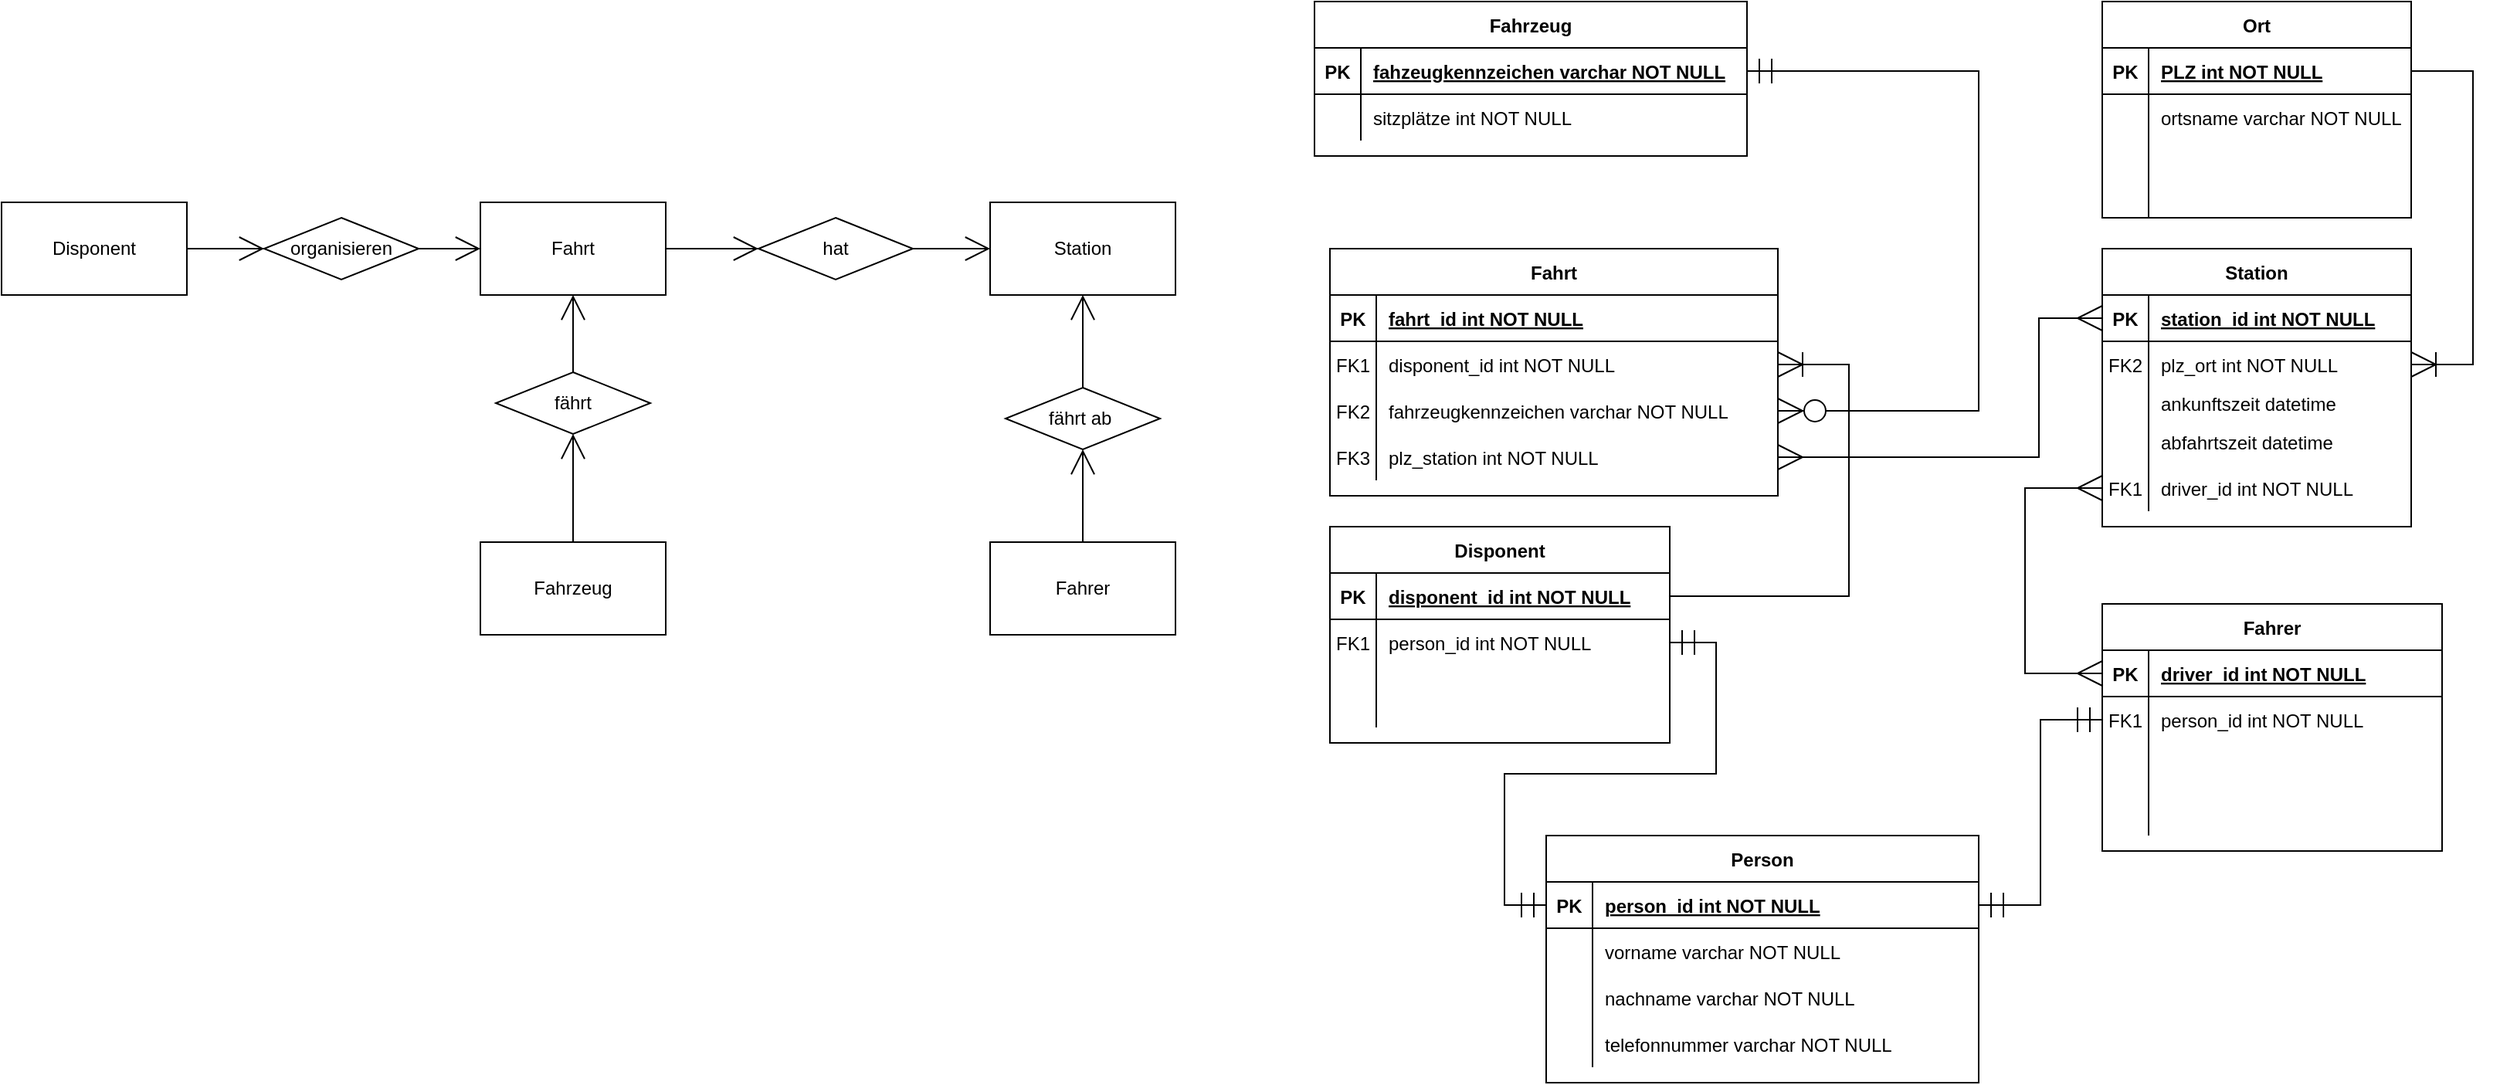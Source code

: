 <mxfile version="18.0.6" type="github">
  <diagram id="R2lEEEUBdFMjLlhIrx00" name="Page-1">
    <mxGraphModel dx="586" dy="566" grid="0" gridSize="10" guides="1" tooltips="1" connect="1" arrows="1" fold="1" page="1" pageScale="1" pageWidth="850" pageHeight="1100" math="0" shadow="0" extFonts="Permanent Marker^https://fonts.googleapis.com/css?family=Permanent+Marker">
      <root>
        <mxCell id="0" />
        <mxCell id="1" parent="0" />
        <mxCell id="z80ZJ2VIJwZ441V7eBd7-15" style="edgeStyle=none;curved=1;rounded=0;orthogonalLoop=1;jettySize=auto;html=1;entryX=0;entryY=0.5;entryDx=0;entryDy=0;endArrow=open;startSize=14;endSize=14;sourcePerimeterSpacing=8;targetPerimeterSpacing=8;exitX=1;exitY=0.5;exitDx=0;exitDy=0;" edge="1" parent="1" source="z80ZJ2VIJwZ441V7eBd7-1" target="z80ZJ2VIJwZ441V7eBd7-4">
          <mxGeometry relative="1" as="geometry" />
        </mxCell>
        <mxCell id="z80ZJ2VIJwZ441V7eBd7-1" value="Disponent" style="rounded=0;whiteSpace=wrap;html=1;hachureGap=4;" vertex="1" parent="1">
          <mxGeometry y="130" width="120" height="60" as="geometry" />
        </mxCell>
        <mxCell id="z80ZJ2VIJwZ441V7eBd7-30" style="edgeStyle=none;curved=1;rounded=0;orthogonalLoop=1;jettySize=auto;html=1;entryX=0.5;entryY=1;entryDx=0;entryDy=0;endArrow=open;startSize=14;endSize=14;sourcePerimeterSpacing=8;targetPerimeterSpacing=8;exitX=0.5;exitY=0;exitDx=0;exitDy=0;" edge="1" parent="1" source="z80ZJ2VIJwZ441V7eBd7-2" target="z80ZJ2VIJwZ441V7eBd7-29">
          <mxGeometry relative="1" as="geometry" />
        </mxCell>
        <mxCell id="z80ZJ2VIJwZ441V7eBd7-2" value="Fahrer&lt;br&gt;" style="rounded=0;whiteSpace=wrap;html=1;hachureGap=4;" vertex="1" parent="1">
          <mxGeometry x="640" y="350" width="120" height="60" as="geometry" />
        </mxCell>
        <mxCell id="z80ZJ2VIJwZ441V7eBd7-16" style="edgeStyle=none;curved=1;rounded=0;orthogonalLoop=1;jettySize=auto;html=1;entryX=0;entryY=0.5;entryDx=0;entryDy=0;endArrow=open;startSize=14;endSize=14;sourcePerimeterSpacing=8;targetPerimeterSpacing=8;exitX=1;exitY=0.5;exitDx=0;exitDy=0;" edge="1" parent="1" source="z80ZJ2VIJwZ441V7eBd7-4" target="z80ZJ2VIJwZ441V7eBd7-7">
          <mxGeometry relative="1" as="geometry" />
        </mxCell>
        <mxCell id="z80ZJ2VIJwZ441V7eBd7-4" value="organisieren" style="rhombus;whiteSpace=wrap;html=1;hachureGap=4;" vertex="1" parent="1">
          <mxGeometry x="170" y="140" width="100" height="40" as="geometry" />
        </mxCell>
        <mxCell id="z80ZJ2VIJwZ441V7eBd7-23" style="edgeStyle=none;curved=1;rounded=0;orthogonalLoop=1;jettySize=auto;html=1;entryX=0;entryY=0.5;entryDx=0;entryDy=0;endArrow=open;startSize=14;endSize=14;sourcePerimeterSpacing=8;targetPerimeterSpacing=8;exitX=1;exitY=0.5;exitDx=0;exitDy=0;" edge="1" parent="1" source="z80ZJ2VIJwZ441V7eBd7-7" target="z80ZJ2VIJwZ441V7eBd7-18">
          <mxGeometry relative="1" as="geometry" />
        </mxCell>
        <mxCell id="z80ZJ2VIJwZ441V7eBd7-7" value="Fahrt" style="rounded=0;whiteSpace=wrap;html=1;hachureGap=4;" vertex="1" parent="1">
          <mxGeometry x="310" y="130" width="120" height="60" as="geometry" />
        </mxCell>
        <mxCell id="z80ZJ2VIJwZ441V7eBd7-9" value="Station" style="rounded=0;whiteSpace=wrap;html=1;hachureGap=4;" vertex="1" parent="1">
          <mxGeometry x="640" y="130" width="120" height="60" as="geometry" />
        </mxCell>
        <mxCell id="z80ZJ2VIJwZ441V7eBd7-27" style="edgeStyle=none;curved=1;rounded=0;orthogonalLoop=1;jettySize=auto;html=1;entryX=0.5;entryY=1;entryDx=0;entryDy=0;endArrow=open;startSize=14;endSize=14;sourcePerimeterSpacing=8;targetPerimeterSpacing=8;exitX=0.5;exitY=0;exitDx=0;exitDy=0;" edge="1" parent="1" source="z80ZJ2VIJwZ441V7eBd7-12" target="z80ZJ2VIJwZ441V7eBd7-24">
          <mxGeometry relative="1" as="geometry" />
        </mxCell>
        <mxCell id="z80ZJ2VIJwZ441V7eBd7-12" value="Fahrzeug" style="rounded=0;whiteSpace=wrap;html=1;hachureGap=4;" vertex="1" parent="1">
          <mxGeometry x="310" y="350" width="120" height="60" as="geometry" />
        </mxCell>
        <mxCell id="z80ZJ2VIJwZ441V7eBd7-22" style="edgeStyle=none;curved=1;rounded=0;orthogonalLoop=1;jettySize=auto;html=1;endArrow=open;startSize=14;endSize=14;sourcePerimeterSpacing=8;targetPerimeterSpacing=8;entryX=0;entryY=0.5;entryDx=0;entryDy=0;exitX=1;exitY=0.5;exitDx=0;exitDy=0;" edge="1" parent="1" source="z80ZJ2VIJwZ441V7eBd7-18" target="z80ZJ2VIJwZ441V7eBd7-9">
          <mxGeometry relative="1" as="geometry" />
        </mxCell>
        <mxCell id="z80ZJ2VIJwZ441V7eBd7-18" value="hat" style="rhombus;whiteSpace=wrap;html=1;hachureGap=4;" vertex="1" parent="1">
          <mxGeometry x="490" y="140" width="100" height="40" as="geometry" />
        </mxCell>
        <mxCell id="z80ZJ2VIJwZ441V7eBd7-28" style="edgeStyle=none;curved=1;rounded=0;orthogonalLoop=1;jettySize=auto;html=1;entryX=0.5;entryY=1;entryDx=0;entryDy=0;endArrow=open;startSize=14;endSize=14;sourcePerimeterSpacing=8;targetPerimeterSpacing=8;exitX=0.5;exitY=0;exitDx=0;exitDy=0;" edge="1" parent="1" source="z80ZJ2VIJwZ441V7eBd7-24" target="z80ZJ2VIJwZ441V7eBd7-7">
          <mxGeometry relative="1" as="geometry" />
        </mxCell>
        <mxCell id="z80ZJ2VIJwZ441V7eBd7-24" value="fährt" style="rhombus;whiteSpace=wrap;html=1;hachureGap=4;" vertex="1" parent="1">
          <mxGeometry x="320" y="240" width="100" height="40" as="geometry" />
        </mxCell>
        <mxCell id="z80ZJ2VIJwZ441V7eBd7-31" style="edgeStyle=none;curved=1;rounded=0;orthogonalLoop=1;jettySize=auto;html=1;entryX=0.5;entryY=1;entryDx=0;entryDy=0;endArrow=open;startSize=14;endSize=14;sourcePerimeterSpacing=8;targetPerimeterSpacing=8;exitX=0.5;exitY=0;exitDx=0;exitDy=0;" edge="1" parent="1" source="z80ZJ2VIJwZ441V7eBd7-29" target="z80ZJ2VIJwZ441V7eBd7-9">
          <mxGeometry relative="1" as="geometry" />
        </mxCell>
        <mxCell id="z80ZJ2VIJwZ441V7eBd7-29" value="fährt ab&amp;nbsp;" style="rhombus;whiteSpace=wrap;html=1;hachureGap=4;" vertex="1" parent="1">
          <mxGeometry x="650" y="250" width="100" height="40" as="geometry" />
        </mxCell>
        <mxCell id="z80ZJ2VIJwZ441V7eBd7-34" value="Person" style="shape=table;startSize=30;container=1;collapsible=1;childLayout=tableLayout;fixedRows=1;rowLines=0;fontStyle=1;align=center;resizeLast=1;hachureGap=4;" vertex="1" parent="1">
          <mxGeometry x="1000" y="540" width="280" height="160" as="geometry" />
        </mxCell>
        <mxCell id="z80ZJ2VIJwZ441V7eBd7-35" value="" style="shape=partialRectangle;collapsible=0;dropTarget=0;pointerEvents=0;fillColor=none;points=[[0,0.5],[1,0.5]];portConstraint=eastwest;top=0;left=0;right=0;bottom=1;hachureGap=4;" vertex="1" parent="z80ZJ2VIJwZ441V7eBd7-34">
          <mxGeometry y="30" width="280" height="30" as="geometry" />
        </mxCell>
        <mxCell id="z80ZJ2VIJwZ441V7eBd7-36" value="PK" style="shape=partialRectangle;overflow=hidden;connectable=0;fillColor=none;top=0;left=0;bottom=0;right=0;fontStyle=1;hachureGap=4;" vertex="1" parent="z80ZJ2VIJwZ441V7eBd7-35">
          <mxGeometry width="30" height="30" as="geometry">
            <mxRectangle width="30" height="30" as="alternateBounds" />
          </mxGeometry>
        </mxCell>
        <mxCell id="z80ZJ2VIJwZ441V7eBd7-37" value="person_id int NOT NULL " style="shape=partialRectangle;overflow=hidden;connectable=0;fillColor=none;top=0;left=0;bottom=0;right=0;align=left;spacingLeft=6;fontStyle=5;hachureGap=4;" vertex="1" parent="z80ZJ2VIJwZ441V7eBd7-35">
          <mxGeometry x="30" width="250" height="30" as="geometry">
            <mxRectangle width="250" height="30" as="alternateBounds" />
          </mxGeometry>
        </mxCell>
        <mxCell id="z80ZJ2VIJwZ441V7eBd7-38" value="" style="shape=partialRectangle;collapsible=0;dropTarget=0;pointerEvents=0;fillColor=none;points=[[0,0.5],[1,0.5]];portConstraint=eastwest;top=0;left=0;right=0;bottom=0;hachureGap=4;" vertex="1" parent="z80ZJ2VIJwZ441V7eBd7-34">
          <mxGeometry y="60" width="280" height="30" as="geometry" />
        </mxCell>
        <mxCell id="z80ZJ2VIJwZ441V7eBd7-39" value="" style="shape=partialRectangle;overflow=hidden;connectable=0;fillColor=none;top=0;left=0;bottom=0;right=0;hachureGap=4;" vertex="1" parent="z80ZJ2VIJwZ441V7eBd7-38">
          <mxGeometry width="30" height="30" as="geometry">
            <mxRectangle width="30" height="30" as="alternateBounds" />
          </mxGeometry>
        </mxCell>
        <mxCell id="z80ZJ2VIJwZ441V7eBd7-40" value="vorname varchar NOT NULL" style="shape=partialRectangle;overflow=hidden;connectable=0;fillColor=none;top=0;left=0;bottom=0;right=0;align=left;spacingLeft=6;hachureGap=4;" vertex="1" parent="z80ZJ2VIJwZ441V7eBd7-38">
          <mxGeometry x="30" width="250" height="30" as="geometry">
            <mxRectangle width="250" height="30" as="alternateBounds" />
          </mxGeometry>
        </mxCell>
        <mxCell id="z80ZJ2VIJwZ441V7eBd7-41" value="" style="shape=partialRectangle;collapsible=0;dropTarget=0;pointerEvents=0;fillColor=none;points=[[0,0.5],[1,0.5]];portConstraint=eastwest;top=0;left=0;right=0;bottom=0;hachureGap=4;" vertex="1" parent="z80ZJ2VIJwZ441V7eBd7-34">
          <mxGeometry y="90" width="280" height="30" as="geometry" />
        </mxCell>
        <mxCell id="z80ZJ2VIJwZ441V7eBd7-42" value="" style="shape=partialRectangle;overflow=hidden;connectable=0;fillColor=none;top=0;left=0;bottom=0;right=0;hachureGap=4;" vertex="1" parent="z80ZJ2VIJwZ441V7eBd7-41">
          <mxGeometry width="30" height="30" as="geometry">
            <mxRectangle width="30" height="30" as="alternateBounds" />
          </mxGeometry>
        </mxCell>
        <mxCell id="z80ZJ2VIJwZ441V7eBd7-43" value="nachname varchar NOT NULL" style="shape=partialRectangle;overflow=hidden;connectable=0;fillColor=none;top=0;left=0;bottom=0;right=0;align=left;spacingLeft=6;hachureGap=4;" vertex="1" parent="z80ZJ2VIJwZ441V7eBd7-41">
          <mxGeometry x="30" width="250" height="30" as="geometry">
            <mxRectangle width="250" height="30" as="alternateBounds" />
          </mxGeometry>
        </mxCell>
        <mxCell id="z80ZJ2VIJwZ441V7eBd7-61" value="" style="shape=partialRectangle;collapsible=0;dropTarget=0;pointerEvents=0;fillColor=none;points=[[0,0.5],[1,0.5]];portConstraint=eastwest;top=0;left=0;right=0;bottom=0;hachureGap=4;" vertex="1" parent="z80ZJ2VIJwZ441V7eBd7-34">
          <mxGeometry y="120" width="280" height="30" as="geometry" />
        </mxCell>
        <mxCell id="z80ZJ2VIJwZ441V7eBd7-62" value="" style="shape=partialRectangle;overflow=hidden;connectable=0;fillColor=none;top=0;left=0;bottom=0;right=0;hachureGap=4;" vertex="1" parent="z80ZJ2VIJwZ441V7eBd7-61">
          <mxGeometry width="30" height="30" as="geometry">
            <mxRectangle width="30" height="30" as="alternateBounds" />
          </mxGeometry>
        </mxCell>
        <mxCell id="z80ZJ2VIJwZ441V7eBd7-63" value="telefonnummer varchar NOT NULL" style="shape=partialRectangle;overflow=hidden;connectable=0;fillColor=none;top=0;left=0;bottom=0;right=0;align=left;spacingLeft=6;hachureGap=4;" vertex="1" parent="z80ZJ2VIJwZ441V7eBd7-61">
          <mxGeometry x="30" width="250" height="30" as="geometry">
            <mxRectangle width="250" height="30" as="alternateBounds" />
          </mxGeometry>
        </mxCell>
        <mxCell id="z80ZJ2VIJwZ441V7eBd7-44" value="Fahrt" style="shape=table;startSize=30;container=1;collapsible=1;childLayout=tableLayout;fixedRows=1;rowLines=0;fontStyle=1;align=center;resizeLast=1;hachureGap=4;" vertex="1" parent="1">
          <mxGeometry x="860" y="160" width="290" height="160" as="geometry" />
        </mxCell>
        <mxCell id="z80ZJ2VIJwZ441V7eBd7-45" value="" style="shape=partialRectangle;collapsible=0;dropTarget=0;pointerEvents=0;fillColor=none;points=[[0,0.5],[1,0.5]];portConstraint=eastwest;top=0;left=0;right=0;bottom=1;hachureGap=4;" vertex="1" parent="z80ZJ2VIJwZ441V7eBd7-44">
          <mxGeometry y="30" width="290" height="30" as="geometry" />
        </mxCell>
        <mxCell id="z80ZJ2VIJwZ441V7eBd7-46" value="PK" style="shape=partialRectangle;overflow=hidden;connectable=0;fillColor=none;top=0;left=0;bottom=0;right=0;fontStyle=1;hachureGap=4;" vertex="1" parent="z80ZJ2VIJwZ441V7eBd7-45">
          <mxGeometry width="30" height="30" as="geometry">
            <mxRectangle width="30" height="30" as="alternateBounds" />
          </mxGeometry>
        </mxCell>
        <mxCell id="z80ZJ2VIJwZ441V7eBd7-47" value="fahrt_id int NOT NULL " style="shape=partialRectangle;overflow=hidden;connectable=0;fillColor=none;top=0;left=0;bottom=0;right=0;align=left;spacingLeft=6;fontStyle=5;hachureGap=4;" vertex="1" parent="z80ZJ2VIJwZ441V7eBd7-45">
          <mxGeometry x="30" width="260" height="30" as="geometry">
            <mxRectangle width="260" height="30" as="alternateBounds" />
          </mxGeometry>
        </mxCell>
        <mxCell id="z80ZJ2VIJwZ441V7eBd7-48" value="" style="shape=partialRectangle;collapsible=0;dropTarget=0;pointerEvents=0;fillColor=none;points=[[0,0.5],[1,0.5]];portConstraint=eastwest;top=0;left=0;right=0;bottom=0;hachureGap=4;" vertex="1" parent="z80ZJ2VIJwZ441V7eBd7-44">
          <mxGeometry y="60" width="290" height="30" as="geometry" />
        </mxCell>
        <mxCell id="z80ZJ2VIJwZ441V7eBd7-49" value="FK1" style="shape=partialRectangle;overflow=hidden;connectable=0;fillColor=none;top=0;left=0;bottom=0;right=0;hachureGap=4;" vertex="1" parent="z80ZJ2VIJwZ441V7eBd7-48">
          <mxGeometry width="30" height="30" as="geometry">
            <mxRectangle width="30" height="30" as="alternateBounds" />
          </mxGeometry>
        </mxCell>
        <mxCell id="z80ZJ2VIJwZ441V7eBd7-50" value="disponent_id int NOT NULL" style="shape=partialRectangle;overflow=hidden;connectable=0;fillColor=none;top=0;left=0;bottom=0;right=0;align=left;spacingLeft=6;hachureGap=4;" vertex="1" parent="z80ZJ2VIJwZ441V7eBd7-48">
          <mxGeometry x="30" width="260" height="30" as="geometry">
            <mxRectangle width="260" height="30" as="alternateBounds" />
          </mxGeometry>
        </mxCell>
        <mxCell id="z80ZJ2VIJwZ441V7eBd7-51" value="" style="shape=partialRectangle;collapsible=0;dropTarget=0;pointerEvents=0;fillColor=none;points=[[0,0.5],[1,0.5]];portConstraint=eastwest;top=0;left=0;right=0;bottom=0;hachureGap=4;" vertex="1" parent="z80ZJ2VIJwZ441V7eBd7-44">
          <mxGeometry y="90" width="290" height="30" as="geometry" />
        </mxCell>
        <mxCell id="z80ZJ2VIJwZ441V7eBd7-52" value="FK2" style="shape=partialRectangle;overflow=hidden;connectable=0;fillColor=none;top=0;left=0;bottom=0;right=0;hachureGap=4;" vertex="1" parent="z80ZJ2VIJwZ441V7eBd7-51">
          <mxGeometry width="30" height="30" as="geometry">
            <mxRectangle width="30" height="30" as="alternateBounds" />
          </mxGeometry>
        </mxCell>
        <mxCell id="z80ZJ2VIJwZ441V7eBd7-53" value="fahrzeugkennzeichen varchar NOT NULL" style="shape=partialRectangle;overflow=hidden;connectable=0;fillColor=none;top=0;left=0;bottom=0;right=0;align=left;spacingLeft=6;hachureGap=4;" vertex="1" parent="z80ZJ2VIJwZ441V7eBd7-51">
          <mxGeometry x="30" width="260" height="30" as="geometry">
            <mxRectangle width="260" height="30" as="alternateBounds" />
          </mxGeometry>
        </mxCell>
        <mxCell id="z80ZJ2VIJwZ441V7eBd7-83" value="" style="shape=partialRectangle;collapsible=0;dropTarget=0;pointerEvents=0;fillColor=none;points=[[0,0.5],[1,0.5]];portConstraint=eastwest;top=0;left=0;right=0;bottom=0;hachureGap=4;" vertex="1" parent="z80ZJ2VIJwZ441V7eBd7-44">
          <mxGeometry y="120" width="290" height="30" as="geometry" />
        </mxCell>
        <mxCell id="z80ZJ2VIJwZ441V7eBd7-84" value="FK3" style="shape=partialRectangle;overflow=hidden;connectable=0;fillColor=none;top=0;left=0;bottom=0;right=0;hachureGap=4;" vertex="1" parent="z80ZJ2VIJwZ441V7eBd7-83">
          <mxGeometry width="30" height="30" as="geometry">
            <mxRectangle width="30" height="30" as="alternateBounds" />
          </mxGeometry>
        </mxCell>
        <mxCell id="z80ZJ2VIJwZ441V7eBd7-85" value="plz_station int NOT NULL" style="shape=partialRectangle;overflow=hidden;connectable=0;fillColor=none;top=0;left=0;bottom=0;right=0;align=left;spacingLeft=6;hachureGap=4;" vertex="1" parent="z80ZJ2VIJwZ441V7eBd7-83">
          <mxGeometry x="30" width="260" height="30" as="geometry">
            <mxRectangle width="260" height="30" as="alternateBounds" />
          </mxGeometry>
        </mxCell>
        <mxCell id="z80ZJ2VIJwZ441V7eBd7-54" value="Fahrzeug" style="shape=table;startSize=30;container=1;collapsible=1;childLayout=tableLayout;fixedRows=1;rowLines=0;fontStyle=1;align=center;resizeLast=1;hachureGap=4;" vertex="1" parent="1">
          <mxGeometry x="850" width="280" height="100" as="geometry" />
        </mxCell>
        <mxCell id="z80ZJ2VIJwZ441V7eBd7-55" value="" style="shape=partialRectangle;collapsible=0;dropTarget=0;pointerEvents=0;fillColor=none;points=[[0,0.5],[1,0.5]];portConstraint=eastwest;top=0;left=0;right=0;bottom=1;hachureGap=4;" vertex="1" parent="z80ZJ2VIJwZ441V7eBd7-54">
          <mxGeometry y="30" width="280" height="30" as="geometry" />
        </mxCell>
        <mxCell id="z80ZJ2VIJwZ441V7eBd7-56" value="PK" style="shape=partialRectangle;overflow=hidden;connectable=0;fillColor=none;top=0;left=0;bottom=0;right=0;fontStyle=1;hachureGap=4;" vertex="1" parent="z80ZJ2VIJwZ441V7eBd7-55">
          <mxGeometry width="30" height="30" as="geometry">
            <mxRectangle width="30" height="30" as="alternateBounds" />
          </mxGeometry>
        </mxCell>
        <mxCell id="z80ZJ2VIJwZ441V7eBd7-57" value="fahzeugkennzeichen varchar NOT NULL " style="shape=partialRectangle;overflow=hidden;connectable=0;fillColor=none;top=0;left=0;bottom=0;right=0;align=left;spacingLeft=6;fontStyle=5;hachureGap=4;" vertex="1" parent="z80ZJ2VIJwZ441V7eBd7-55">
          <mxGeometry x="30" width="250" height="30" as="geometry">
            <mxRectangle width="250" height="30" as="alternateBounds" />
          </mxGeometry>
        </mxCell>
        <mxCell id="z80ZJ2VIJwZ441V7eBd7-58" value="" style="shape=partialRectangle;collapsible=0;dropTarget=0;pointerEvents=0;fillColor=none;points=[[0,0.5],[1,0.5]];portConstraint=eastwest;top=0;left=0;right=0;bottom=0;hachureGap=4;" vertex="1" parent="z80ZJ2VIJwZ441V7eBd7-54">
          <mxGeometry y="60" width="280" height="30" as="geometry" />
        </mxCell>
        <mxCell id="z80ZJ2VIJwZ441V7eBd7-59" value="" style="shape=partialRectangle;overflow=hidden;connectable=0;fillColor=none;top=0;left=0;bottom=0;right=0;hachureGap=4;" vertex="1" parent="z80ZJ2VIJwZ441V7eBd7-58">
          <mxGeometry width="30" height="30" as="geometry">
            <mxRectangle width="30" height="30" as="alternateBounds" />
          </mxGeometry>
        </mxCell>
        <mxCell id="z80ZJ2VIJwZ441V7eBd7-60" value="sitzplätze int NOT NULL" style="shape=partialRectangle;overflow=hidden;connectable=0;fillColor=none;top=0;left=0;bottom=0;right=0;align=left;spacingLeft=6;hachureGap=4;" vertex="1" parent="z80ZJ2VIJwZ441V7eBd7-58">
          <mxGeometry x="30" width="250" height="30" as="geometry">
            <mxRectangle width="250" height="30" as="alternateBounds" />
          </mxGeometry>
        </mxCell>
        <mxCell id="z80ZJ2VIJwZ441V7eBd7-64" value="" style="edgeStyle=elbowEdgeStyle;fontSize=12;html=1;endArrow=ERoneToMany;rounded=0;startSize=14;endSize=14;sourcePerimeterSpacing=8;targetPerimeterSpacing=8;exitX=1;exitY=0.5;exitDx=0;exitDy=0;entryX=1;entryY=0.5;entryDx=0;entryDy=0;" edge="1" parent="1" source="z80ZJ2VIJwZ441V7eBd7-121" target="z80ZJ2VIJwZ441V7eBd7-48">
          <mxGeometry width="100" height="100" relative="1" as="geometry">
            <mxPoint x="1150" y="485" as="sourcePoint" />
            <mxPoint x="1170" y="230" as="targetPoint" />
            <Array as="points">
              <mxPoint x="1196" y="247" />
              <mxPoint x="1180" y="340" />
            </Array>
          </mxGeometry>
        </mxCell>
        <mxCell id="z80ZJ2VIJwZ441V7eBd7-66" value="" style="edgeStyle=elbowEdgeStyle;fontSize=12;html=1;endArrow=ERzeroToMany;startArrow=ERmandOne;rounded=0;startSize=14;endSize=14;sourcePerimeterSpacing=8;targetPerimeterSpacing=8;exitX=1;exitY=0.5;exitDx=0;exitDy=0;entryX=1;entryY=0.5;entryDx=0;entryDy=0;" edge="1" parent="1" source="z80ZJ2VIJwZ441V7eBd7-55" target="z80ZJ2VIJwZ441V7eBd7-51">
          <mxGeometry width="100" height="100" relative="1" as="geometry">
            <mxPoint x="1020" y="540" as="sourcePoint" />
            <mxPoint x="1120" y="440" as="targetPoint" />
            <Array as="points">
              <mxPoint x="1280" y="90" />
              <mxPoint x="1150" y="340" />
            </Array>
          </mxGeometry>
        </mxCell>
        <mxCell id="z80ZJ2VIJwZ441V7eBd7-67" value="Station" style="shape=table;startSize=30;container=1;collapsible=1;childLayout=tableLayout;fixedRows=1;rowLines=0;fontStyle=1;align=center;resizeLast=1;hachureGap=4;" vertex="1" parent="1">
          <mxGeometry x="1360" y="160" width="200" height="180" as="geometry" />
        </mxCell>
        <mxCell id="z80ZJ2VIJwZ441V7eBd7-68" value="" style="shape=tableRow;horizontal=0;startSize=0;swimlaneHead=0;swimlaneBody=0;fillColor=none;collapsible=0;dropTarget=0;points=[[0,0.5],[1,0.5]];portConstraint=eastwest;top=0;left=0;right=0;bottom=1;hachureGap=4;" vertex="1" parent="z80ZJ2VIJwZ441V7eBd7-67">
          <mxGeometry y="30" width="200" height="30" as="geometry" />
        </mxCell>
        <mxCell id="z80ZJ2VIJwZ441V7eBd7-69" value="PK" style="shape=partialRectangle;connectable=0;fillColor=none;top=0;left=0;bottom=0;right=0;fontStyle=1;overflow=hidden;hachureGap=4;" vertex="1" parent="z80ZJ2VIJwZ441V7eBd7-68">
          <mxGeometry width="30" height="30" as="geometry">
            <mxRectangle width="30" height="30" as="alternateBounds" />
          </mxGeometry>
        </mxCell>
        <mxCell id="z80ZJ2VIJwZ441V7eBd7-70" value="station_id int NOT NULL" style="shape=partialRectangle;connectable=0;fillColor=none;top=0;left=0;bottom=0;right=0;align=left;spacingLeft=6;fontStyle=5;overflow=hidden;hachureGap=4;" vertex="1" parent="z80ZJ2VIJwZ441V7eBd7-68">
          <mxGeometry x="30" width="170" height="30" as="geometry">
            <mxRectangle width="170" height="30" as="alternateBounds" />
          </mxGeometry>
        </mxCell>
        <mxCell id="z80ZJ2VIJwZ441V7eBd7-71" value="" style="shape=tableRow;horizontal=0;startSize=0;swimlaneHead=0;swimlaneBody=0;fillColor=none;collapsible=0;dropTarget=0;points=[[0,0.5],[1,0.5]];portConstraint=eastwest;top=0;left=0;right=0;bottom=0;hachureGap=4;" vertex="1" parent="z80ZJ2VIJwZ441V7eBd7-67">
          <mxGeometry y="60" width="200" height="30" as="geometry" />
        </mxCell>
        <mxCell id="z80ZJ2VIJwZ441V7eBd7-72" value="FK2" style="shape=partialRectangle;connectable=0;fillColor=none;top=0;left=0;bottom=0;right=0;editable=1;overflow=hidden;hachureGap=4;" vertex="1" parent="z80ZJ2VIJwZ441V7eBd7-71">
          <mxGeometry width="30" height="30" as="geometry">
            <mxRectangle width="30" height="30" as="alternateBounds" />
          </mxGeometry>
        </mxCell>
        <mxCell id="z80ZJ2VIJwZ441V7eBd7-73" value="plz_ort int NOT NULL" style="shape=partialRectangle;connectable=0;fillColor=none;top=0;left=0;bottom=0;right=0;align=left;spacingLeft=6;overflow=hidden;hachureGap=4;" vertex="1" parent="z80ZJ2VIJwZ441V7eBd7-71">
          <mxGeometry x="30" width="170" height="30" as="geometry">
            <mxRectangle width="170" height="30" as="alternateBounds" />
          </mxGeometry>
        </mxCell>
        <mxCell id="z80ZJ2VIJwZ441V7eBd7-74" value="" style="shape=tableRow;horizontal=0;startSize=0;swimlaneHead=0;swimlaneBody=0;fillColor=none;collapsible=0;dropTarget=0;points=[[0,0.5],[1,0.5]];portConstraint=eastwest;top=0;left=0;right=0;bottom=0;hachureGap=4;" vertex="1" parent="z80ZJ2VIJwZ441V7eBd7-67">
          <mxGeometry y="90" width="200" height="20" as="geometry" />
        </mxCell>
        <mxCell id="z80ZJ2VIJwZ441V7eBd7-75" value="" style="shape=partialRectangle;connectable=0;fillColor=none;top=0;left=0;bottom=0;right=0;editable=1;overflow=hidden;hachureGap=4;" vertex="1" parent="z80ZJ2VIJwZ441V7eBd7-74">
          <mxGeometry width="30" height="20" as="geometry">
            <mxRectangle width="30" height="20" as="alternateBounds" />
          </mxGeometry>
        </mxCell>
        <mxCell id="z80ZJ2VIJwZ441V7eBd7-76" value="ankunftszeit datetime " style="shape=partialRectangle;connectable=0;fillColor=none;top=0;left=0;bottom=0;right=0;align=left;spacingLeft=6;overflow=hidden;hachureGap=4;" vertex="1" parent="z80ZJ2VIJwZ441V7eBd7-74">
          <mxGeometry x="30" width="170" height="20" as="geometry">
            <mxRectangle width="170" height="20" as="alternateBounds" />
          </mxGeometry>
        </mxCell>
        <mxCell id="z80ZJ2VIJwZ441V7eBd7-77" value="" style="shape=tableRow;horizontal=0;startSize=0;swimlaneHead=0;swimlaneBody=0;fillColor=none;collapsible=0;dropTarget=0;points=[[0,0.5],[1,0.5]];portConstraint=eastwest;top=0;left=0;right=0;bottom=0;hachureGap=4;" vertex="1" parent="z80ZJ2VIJwZ441V7eBd7-67">
          <mxGeometry y="110" width="200" height="30" as="geometry" />
        </mxCell>
        <mxCell id="z80ZJ2VIJwZ441V7eBd7-78" value="" style="shape=partialRectangle;connectable=0;fillColor=none;top=0;left=0;bottom=0;right=0;editable=1;overflow=hidden;hachureGap=4;" vertex="1" parent="z80ZJ2VIJwZ441V7eBd7-77">
          <mxGeometry width="30" height="30" as="geometry">
            <mxRectangle width="30" height="30" as="alternateBounds" />
          </mxGeometry>
        </mxCell>
        <mxCell id="z80ZJ2VIJwZ441V7eBd7-79" value="abfahrtszeit datetime" style="shape=partialRectangle;connectable=0;fillColor=none;top=0;left=0;bottom=0;right=0;align=left;spacingLeft=6;overflow=hidden;hachureGap=4;" vertex="1" parent="z80ZJ2VIJwZ441V7eBd7-77">
          <mxGeometry x="30" width="170" height="30" as="geometry">
            <mxRectangle width="170" height="30" as="alternateBounds" />
          </mxGeometry>
        </mxCell>
        <mxCell id="z80ZJ2VIJwZ441V7eBd7-80" value="" style="shape=tableRow;horizontal=0;startSize=0;swimlaneHead=0;swimlaneBody=0;fillColor=none;collapsible=0;dropTarget=0;points=[[0,0.5],[1,0.5]];portConstraint=eastwest;top=0;left=0;right=0;bottom=0;hachureGap=4;" vertex="1" parent="z80ZJ2VIJwZ441V7eBd7-67">
          <mxGeometry y="140" width="200" height="30" as="geometry" />
        </mxCell>
        <mxCell id="z80ZJ2VIJwZ441V7eBd7-81" value="FK1" style="shape=partialRectangle;connectable=0;fillColor=none;top=0;left=0;bottom=0;right=0;editable=1;overflow=hidden;hachureGap=4;" vertex="1" parent="z80ZJ2VIJwZ441V7eBd7-80">
          <mxGeometry width="30" height="30" as="geometry">
            <mxRectangle width="30" height="30" as="alternateBounds" />
          </mxGeometry>
        </mxCell>
        <mxCell id="z80ZJ2VIJwZ441V7eBd7-82" value="driver_id int NOT NULL" style="shape=partialRectangle;connectable=0;fillColor=none;top=0;left=0;bottom=0;right=0;align=left;spacingLeft=6;overflow=hidden;hachureGap=4;" vertex="1" parent="z80ZJ2VIJwZ441V7eBd7-80">
          <mxGeometry x="30" width="170" height="30" as="geometry">
            <mxRectangle width="170" height="30" as="alternateBounds" />
          </mxGeometry>
        </mxCell>
        <mxCell id="z80ZJ2VIJwZ441V7eBd7-86" value="" style="edgeStyle=orthogonalEdgeStyle;fontSize=12;html=1;endArrow=ERmany;startArrow=ERmany;rounded=0;startSize=14;endSize=14;sourcePerimeterSpacing=8;targetPerimeterSpacing=8;entryX=0;entryY=0.5;entryDx=0;entryDy=0;exitX=1;exitY=0.5;exitDx=0;exitDy=0;" edge="1" parent="1" source="z80ZJ2VIJwZ441V7eBd7-83" target="z80ZJ2VIJwZ441V7eBd7-68">
          <mxGeometry width="100" height="100" relative="1" as="geometry">
            <mxPoint x="1360" y="480" as="sourcePoint" />
            <mxPoint x="1460" y="380" as="targetPoint" />
            <Array as="points">
              <mxPoint x="1319" y="295" />
              <mxPoint x="1319" y="205" />
            </Array>
          </mxGeometry>
        </mxCell>
        <mxCell id="z80ZJ2VIJwZ441V7eBd7-103" value="" style="edgeStyle=elbowEdgeStyle;fontSize=12;html=1;endArrow=ERmany;startArrow=ERmany;rounded=0;startSize=14;endSize=14;sourcePerimeterSpacing=8;targetPerimeterSpacing=8;entryX=0;entryY=0.5;entryDx=0;entryDy=0;exitX=0;exitY=0.5;exitDx=0;exitDy=0;" edge="1" parent="1" source="z80ZJ2VIJwZ441V7eBd7-134" target="z80ZJ2VIJwZ441V7eBd7-80">
          <mxGeometry width="100" height="100" relative="1" as="geometry">
            <mxPoint x="1480" y="485" as="sourcePoint" />
            <mxPoint x="1690" y="830" as="targetPoint" />
            <Array as="points">
              <mxPoint x="1310" y="380" />
            </Array>
          </mxGeometry>
        </mxCell>
        <mxCell id="z80ZJ2VIJwZ441V7eBd7-104" value="Ort" style="shape=table;startSize=30;container=1;collapsible=1;childLayout=tableLayout;fixedRows=1;rowLines=0;fontStyle=1;align=center;resizeLast=1;hachureGap=4;" vertex="1" parent="1">
          <mxGeometry x="1360" width="200" height="140" as="geometry" />
        </mxCell>
        <mxCell id="z80ZJ2VIJwZ441V7eBd7-105" value="" style="shape=tableRow;horizontal=0;startSize=0;swimlaneHead=0;swimlaneBody=0;fillColor=none;collapsible=0;dropTarget=0;points=[[0,0.5],[1,0.5]];portConstraint=eastwest;top=0;left=0;right=0;bottom=1;hachureGap=4;" vertex="1" parent="z80ZJ2VIJwZ441V7eBd7-104">
          <mxGeometry y="30" width="200" height="30" as="geometry" />
        </mxCell>
        <mxCell id="z80ZJ2VIJwZ441V7eBd7-106" value="PK" style="shape=partialRectangle;connectable=0;fillColor=none;top=0;left=0;bottom=0;right=0;fontStyle=1;overflow=hidden;hachureGap=4;" vertex="1" parent="z80ZJ2VIJwZ441V7eBd7-105">
          <mxGeometry width="30" height="30" as="geometry">
            <mxRectangle width="30" height="30" as="alternateBounds" />
          </mxGeometry>
        </mxCell>
        <mxCell id="z80ZJ2VIJwZ441V7eBd7-107" value="PLZ int NOT NULL" style="shape=partialRectangle;connectable=0;fillColor=none;top=0;left=0;bottom=0;right=0;align=left;spacingLeft=6;fontStyle=5;overflow=hidden;hachureGap=4;" vertex="1" parent="z80ZJ2VIJwZ441V7eBd7-105">
          <mxGeometry x="30" width="170" height="30" as="geometry">
            <mxRectangle width="170" height="30" as="alternateBounds" />
          </mxGeometry>
        </mxCell>
        <mxCell id="z80ZJ2VIJwZ441V7eBd7-108" value="" style="shape=tableRow;horizontal=0;startSize=0;swimlaneHead=0;swimlaneBody=0;fillColor=none;collapsible=0;dropTarget=0;points=[[0,0.5],[1,0.5]];portConstraint=eastwest;top=0;left=0;right=0;bottom=0;hachureGap=4;" vertex="1" parent="z80ZJ2VIJwZ441V7eBd7-104">
          <mxGeometry y="60" width="200" height="30" as="geometry" />
        </mxCell>
        <mxCell id="z80ZJ2VIJwZ441V7eBd7-109" value="" style="shape=partialRectangle;connectable=0;fillColor=none;top=0;left=0;bottom=0;right=0;editable=1;overflow=hidden;hachureGap=4;" vertex="1" parent="z80ZJ2VIJwZ441V7eBd7-108">
          <mxGeometry width="30" height="30" as="geometry">
            <mxRectangle width="30" height="30" as="alternateBounds" />
          </mxGeometry>
        </mxCell>
        <mxCell id="z80ZJ2VIJwZ441V7eBd7-110" value="ortsname varchar NOT NULL" style="shape=partialRectangle;connectable=0;fillColor=none;top=0;left=0;bottom=0;right=0;align=left;spacingLeft=6;overflow=hidden;hachureGap=4;" vertex="1" parent="z80ZJ2VIJwZ441V7eBd7-108">
          <mxGeometry x="30" width="170" height="30" as="geometry">
            <mxRectangle width="170" height="30" as="alternateBounds" />
          </mxGeometry>
        </mxCell>
        <mxCell id="z80ZJ2VIJwZ441V7eBd7-111" value="" style="shape=tableRow;horizontal=0;startSize=0;swimlaneHead=0;swimlaneBody=0;fillColor=none;collapsible=0;dropTarget=0;points=[[0,0.5],[1,0.5]];portConstraint=eastwest;top=0;left=0;right=0;bottom=0;hachureGap=4;" vertex="1" parent="z80ZJ2VIJwZ441V7eBd7-104">
          <mxGeometry y="90" width="200" height="20" as="geometry" />
        </mxCell>
        <mxCell id="z80ZJ2VIJwZ441V7eBd7-112" value="" style="shape=partialRectangle;connectable=0;fillColor=none;top=0;left=0;bottom=0;right=0;editable=1;overflow=hidden;hachureGap=4;" vertex="1" parent="z80ZJ2VIJwZ441V7eBd7-111">
          <mxGeometry width="30" height="20" as="geometry">
            <mxRectangle width="30" height="20" as="alternateBounds" />
          </mxGeometry>
        </mxCell>
        <mxCell id="z80ZJ2VIJwZ441V7eBd7-113" value="" style="shape=partialRectangle;connectable=0;fillColor=none;top=0;left=0;bottom=0;right=0;align=left;spacingLeft=6;overflow=hidden;hachureGap=4;" vertex="1" parent="z80ZJ2VIJwZ441V7eBd7-111">
          <mxGeometry x="30" width="170" height="20" as="geometry">
            <mxRectangle width="170" height="20" as="alternateBounds" />
          </mxGeometry>
        </mxCell>
        <mxCell id="z80ZJ2VIJwZ441V7eBd7-114" value="" style="shape=tableRow;horizontal=0;startSize=0;swimlaneHead=0;swimlaneBody=0;fillColor=none;collapsible=0;dropTarget=0;points=[[0,0.5],[1,0.5]];portConstraint=eastwest;top=0;left=0;right=0;bottom=0;hachureGap=4;" vertex="1" parent="z80ZJ2VIJwZ441V7eBd7-104">
          <mxGeometry y="110" width="200" height="30" as="geometry" />
        </mxCell>
        <mxCell id="z80ZJ2VIJwZ441V7eBd7-115" value="" style="shape=partialRectangle;connectable=0;fillColor=none;top=0;left=0;bottom=0;right=0;editable=1;overflow=hidden;hachureGap=4;" vertex="1" parent="z80ZJ2VIJwZ441V7eBd7-114">
          <mxGeometry width="30" height="30" as="geometry">
            <mxRectangle width="30" height="30" as="alternateBounds" />
          </mxGeometry>
        </mxCell>
        <mxCell id="z80ZJ2VIJwZ441V7eBd7-116" value="" style="shape=partialRectangle;connectable=0;fillColor=none;top=0;left=0;bottom=0;right=0;align=left;spacingLeft=6;overflow=hidden;hachureGap=4;" vertex="1" parent="z80ZJ2VIJwZ441V7eBd7-114">
          <mxGeometry x="30" width="170" height="30" as="geometry">
            <mxRectangle width="170" height="30" as="alternateBounds" />
          </mxGeometry>
        </mxCell>
        <mxCell id="z80ZJ2VIJwZ441V7eBd7-119" value="" style="edgeStyle=elbowEdgeStyle;fontSize=12;html=1;endArrow=ERoneToMany;rounded=0;startSize=14;endSize=14;sourcePerimeterSpacing=8;targetPerimeterSpacing=8;exitX=1;exitY=0.5;exitDx=0;exitDy=0;entryX=1;entryY=0.5;entryDx=0;entryDy=0;" edge="1" parent="1" source="z80ZJ2VIJwZ441V7eBd7-105" target="z80ZJ2VIJwZ441V7eBd7-71">
          <mxGeometry width="100" height="100" relative="1" as="geometry">
            <mxPoint x="1630" y="580" as="sourcePoint" />
            <mxPoint x="1730" y="480" as="targetPoint" />
            <Array as="points">
              <mxPoint x="1600" y="170" />
            </Array>
          </mxGeometry>
        </mxCell>
        <mxCell id="z80ZJ2VIJwZ441V7eBd7-120" value="Disponent" style="shape=table;startSize=30;container=1;collapsible=1;childLayout=tableLayout;fixedRows=1;rowLines=0;fontStyle=1;align=center;resizeLast=1;hachureGap=4;" vertex="1" parent="1">
          <mxGeometry x="860" y="340" width="220" height="140" as="geometry">
            <mxRectangle x="880" y="440" width="90" height="30" as="alternateBounds" />
          </mxGeometry>
        </mxCell>
        <mxCell id="z80ZJ2VIJwZ441V7eBd7-121" value="" style="shape=tableRow;horizontal=0;startSize=0;swimlaneHead=0;swimlaneBody=0;fillColor=none;collapsible=0;dropTarget=0;points=[[0,0.5],[1,0.5]];portConstraint=eastwest;top=0;left=0;right=0;bottom=1;hachureGap=4;" vertex="1" parent="z80ZJ2VIJwZ441V7eBd7-120">
          <mxGeometry y="30" width="220" height="30" as="geometry" />
        </mxCell>
        <mxCell id="z80ZJ2VIJwZ441V7eBd7-122" value="PK" style="shape=partialRectangle;connectable=0;fillColor=none;top=0;left=0;bottom=0;right=0;fontStyle=1;overflow=hidden;hachureGap=4;" vertex="1" parent="z80ZJ2VIJwZ441V7eBd7-121">
          <mxGeometry width="30" height="30" as="geometry">
            <mxRectangle width="30" height="30" as="alternateBounds" />
          </mxGeometry>
        </mxCell>
        <mxCell id="z80ZJ2VIJwZ441V7eBd7-123" value="disponent_id int NOT NULL" style="shape=partialRectangle;connectable=0;fillColor=none;top=0;left=0;bottom=0;right=0;align=left;spacingLeft=6;fontStyle=5;overflow=hidden;hachureGap=4;" vertex="1" parent="z80ZJ2VIJwZ441V7eBd7-121">
          <mxGeometry x="30" width="190" height="30" as="geometry">
            <mxRectangle width="190" height="30" as="alternateBounds" />
          </mxGeometry>
        </mxCell>
        <mxCell id="z80ZJ2VIJwZ441V7eBd7-124" value="" style="shape=tableRow;horizontal=0;startSize=0;swimlaneHead=0;swimlaneBody=0;fillColor=none;collapsible=0;dropTarget=0;points=[[0,0.5],[1,0.5]];portConstraint=eastwest;top=0;left=0;right=0;bottom=0;hachureGap=4;" vertex="1" parent="z80ZJ2VIJwZ441V7eBd7-120">
          <mxGeometry y="60" width="220" height="30" as="geometry" />
        </mxCell>
        <mxCell id="z80ZJ2VIJwZ441V7eBd7-125" value="FK1" style="shape=partialRectangle;connectable=0;fillColor=none;top=0;left=0;bottom=0;right=0;editable=1;overflow=hidden;hachureGap=4;" vertex="1" parent="z80ZJ2VIJwZ441V7eBd7-124">
          <mxGeometry width="30" height="30" as="geometry">
            <mxRectangle width="30" height="30" as="alternateBounds" />
          </mxGeometry>
        </mxCell>
        <mxCell id="z80ZJ2VIJwZ441V7eBd7-126" value="person_id int NOT NULL" style="shape=partialRectangle;connectable=0;fillColor=none;top=0;left=0;bottom=0;right=0;align=left;spacingLeft=6;overflow=hidden;hachureGap=4;" vertex="1" parent="z80ZJ2VIJwZ441V7eBd7-124">
          <mxGeometry x="30" width="190" height="30" as="geometry">
            <mxRectangle width="190" height="30" as="alternateBounds" />
          </mxGeometry>
        </mxCell>
        <mxCell id="z80ZJ2VIJwZ441V7eBd7-127" value="" style="shape=tableRow;horizontal=0;startSize=0;swimlaneHead=0;swimlaneBody=0;fillColor=none;collapsible=0;dropTarget=0;points=[[0,0.5],[1,0.5]];portConstraint=eastwest;top=0;left=0;right=0;bottom=0;hachureGap=4;" vertex="1" parent="z80ZJ2VIJwZ441V7eBd7-120">
          <mxGeometry y="90" width="220" height="20" as="geometry" />
        </mxCell>
        <mxCell id="z80ZJ2VIJwZ441V7eBd7-128" value="" style="shape=partialRectangle;connectable=0;fillColor=none;top=0;left=0;bottom=0;right=0;editable=1;overflow=hidden;hachureGap=4;" vertex="1" parent="z80ZJ2VIJwZ441V7eBd7-127">
          <mxGeometry width="30" height="20" as="geometry">
            <mxRectangle width="30" height="20" as="alternateBounds" />
          </mxGeometry>
        </mxCell>
        <mxCell id="z80ZJ2VIJwZ441V7eBd7-129" value="" style="shape=partialRectangle;connectable=0;fillColor=none;top=0;left=0;bottom=0;right=0;align=left;spacingLeft=6;overflow=hidden;hachureGap=4;" vertex="1" parent="z80ZJ2VIJwZ441V7eBd7-127">
          <mxGeometry x="30" width="190" height="20" as="geometry">
            <mxRectangle width="190" height="20" as="alternateBounds" />
          </mxGeometry>
        </mxCell>
        <mxCell id="z80ZJ2VIJwZ441V7eBd7-130" value="" style="shape=tableRow;horizontal=0;startSize=0;swimlaneHead=0;swimlaneBody=0;fillColor=none;collapsible=0;dropTarget=0;points=[[0,0.5],[1,0.5]];portConstraint=eastwest;top=0;left=0;right=0;bottom=0;hachureGap=4;" vertex="1" parent="z80ZJ2VIJwZ441V7eBd7-120">
          <mxGeometry y="110" width="220" height="20" as="geometry" />
        </mxCell>
        <mxCell id="z80ZJ2VIJwZ441V7eBd7-131" value="" style="shape=partialRectangle;connectable=0;fillColor=none;top=0;left=0;bottom=0;right=0;editable=1;overflow=hidden;hachureGap=4;" vertex="1" parent="z80ZJ2VIJwZ441V7eBd7-130">
          <mxGeometry width="30" height="20" as="geometry">
            <mxRectangle width="30" height="20" as="alternateBounds" />
          </mxGeometry>
        </mxCell>
        <mxCell id="z80ZJ2VIJwZ441V7eBd7-132" value="" style="shape=partialRectangle;connectable=0;fillColor=none;top=0;left=0;bottom=0;right=0;align=left;spacingLeft=6;overflow=hidden;hachureGap=4;" vertex="1" parent="z80ZJ2VIJwZ441V7eBd7-130">
          <mxGeometry x="30" width="190" height="20" as="geometry">
            <mxRectangle width="190" height="20" as="alternateBounds" />
          </mxGeometry>
        </mxCell>
        <mxCell id="z80ZJ2VIJwZ441V7eBd7-133" value="Fahrer" style="shape=table;startSize=30;container=1;collapsible=1;childLayout=tableLayout;fixedRows=1;rowLines=0;fontStyle=1;align=center;resizeLast=1;hachureGap=4;" vertex="1" parent="1">
          <mxGeometry x="1360" y="390" width="220" height="160" as="geometry">
            <mxRectangle x="1275" y="470" width="90" height="30" as="alternateBounds" />
          </mxGeometry>
        </mxCell>
        <mxCell id="z80ZJ2VIJwZ441V7eBd7-134" value="" style="shape=tableRow;horizontal=0;startSize=0;swimlaneHead=0;swimlaneBody=0;fillColor=none;collapsible=0;dropTarget=0;points=[[0,0.5],[1,0.5]];portConstraint=eastwest;top=0;left=0;right=0;bottom=1;hachureGap=4;" vertex="1" parent="z80ZJ2VIJwZ441V7eBd7-133">
          <mxGeometry y="30" width="220" height="30" as="geometry" />
        </mxCell>
        <mxCell id="z80ZJ2VIJwZ441V7eBd7-135" value="PK" style="shape=partialRectangle;connectable=0;fillColor=none;top=0;left=0;bottom=0;right=0;fontStyle=1;overflow=hidden;hachureGap=4;" vertex="1" parent="z80ZJ2VIJwZ441V7eBd7-134">
          <mxGeometry width="30" height="30" as="geometry">
            <mxRectangle width="30" height="30" as="alternateBounds" />
          </mxGeometry>
        </mxCell>
        <mxCell id="z80ZJ2VIJwZ441V7eBd7-136" value="driver_id int NOT NULL" style="shape=partialRectangle;connectable=0;fillColor=none;top=0;left=0;bottom=0;right=0;align=left;spacingLeft=6;fontStyle=5;overflow=hidden;hachureGap=4;" vertex="1" parent="z80ZJ2VIJwZ441V7eBd7-134">
          <mxGeometry x="30" width="190" height="30" as="geometry">
            <mxRectangle width="190" height="30" as="alternateBounds" />
          </mxGeometry>
        </mxCell>
        <mxCell id="z80ZJ2VIJwZ441V7eBd7-137" value="" style="shape=tableRow;horizontal=0;startSize=0;swimlaneHead=0;swimlaneBody=0;fillColor=none;collapsible=0;dropTarget=0;points=[[0,0.5],[1,0.5]];portConstraint=eastwest;top=0;left=0;right=0;bottom=0;hachureGap=4;" vertex="1" parent="z80ZJ2VIJwZ441V7eBd7-133">
          <mxGeometry y="60" width="220" height="30" as="geometry" />
        </mxCell>
        <mxCell id="z80ZJ2VIJwZ441V7eBd7-138" value="FK1" style="shape=partialRectangle;connectable=0;fillColor=none;top=0;left=0;bottom=0;right=0;editable=1;overflow=hidden;hachureGap=4;" vertex="1" parent="z80ZJ2VIJwZ441V7eBd7-137">
          <mxGeometry width="30" height="30" as="geometry">
            <mxRectangle width="30" height="30" as="alternateBounds" />
          </mxGeometry>
        </mxCell>
        <mxCell id="z80ZJ2VIJwZ441V7eBd7-139" value="person_id int NOT NULL" style="shape=partialRectangle;connectable=0;fillColor=none;top=0;left=0;bottom=0;right=0;align=left;spacingLeft=6;overflow=hidden;hachureGap=4;" vertex="1" parent="z80ZJ2VIJwZ441V7eBd7-137">
          <mxGeometry x="30" width="190" height="30" as="geometry">
            <mxRectangle width="190" height="30" as="alternateBounds" />
          </mxGeometry>
        </mxCell>
        <mxCell id="z80ZJ2VIJwZ441V7eBd7-140" value="" style="shape=tableRow;horizontal=0;startSize=0;swimlaneHead=0;swimlaneBody=0;fillColor=none;collapsible=0;dropTarget=0;points=[[0,0.5],[1,0.5]];portConstraint=eastwest;top=0;left=0;right=0;bottom=0;hachureGap=4;" vertex="1" parent="z80ZJ2VIJwZ441V7eBd7-133">
          <mxGeometry y="90" width="220" height="30" as="geometry" />
        </mxCell>
        <mxCell id="z80ZJ2VIJwZ441V7eBd7-141" value="" style="shape=partialRectangle;connectable=0;fillColor=none;top=0;left=0;bottom=0;right=0;editable=1;overflow=hidden;hachureGap=4;" vertex="1" parent="z80ZJ2VIJwZ441V7eBd7-140">
          <mxGeometry width="30" height="30" as="geometry">
            <mxRectangle width="30" height="30" as="alternateBounds" />
          </mxGeometry>
        </mxCell>
        <mxCell id="z80ZJ2VIJwZ441V7eBd7-142" value="" style="shape=partialRectangle;connectable=0;fillColor=none;top=0;left=0;bottom=0;right=0;align=left;spacingLeft=6;overflow=hidden;hachureGap=4;" vertex="1" parent="z80ZJ2VIJwZ441V7eBd7-140">
          <mxGeometry x="30" width="190" height="30" as="geometry">
            <mxRectangle width="190" height="30" as="alternateBounds" />
          </mxGeometry>
        </mxCell>
        <mxCell id="z80ZJ2VIJwZ441V7eBd7-143" value="" style="shape=tableRow;horizontal=0;startSize=0;swimlaneHead=0;swimlaneBody=0;fillColor=none;collapsible=0;dropTarget=0;points=[[0,0.5],[1,0.5]];portConstraint=eastwest;top=0;left=0;right=0;bottom=0;hachureGap=4;" vertex="1" parent="z80ZJ2VIJwZ441V7eBd7-133">
          <mxGeometry y="120" width="220" height="30" as="geometry" />
        </mxCell>
        <mxCell id="z80ZJ2VIJwZ441V7eBd7-144" value="" style="shape=partialRectangle;connectable=0;fillColor=none;top=0;left=0;bottom=0;right=0;editable=1;overflow=hidden;hachureGap=4;" vertex="1" parent="z80ZJ2VIJwZ441V7eBd7-143">
          <mxGeometry width="30" height="30" as="geometry">
            <mxRectangle width="30" height="30" as="alternateBounds" />
          </mxGeometry>
        </mxCell>
        <mxCell id="z80ZJ2VIJwZ441V7eBd7-145" value="" style="shape=partialRectangle;connectable=0;fillColor=none;top=0;left=0;bottom=0;right=0;align=left;spacingLeft=6;overflow=hidden;hachureGap=4;" vertex="1" parent="z80ZJ2VIJwZ441V7eBd7-143">
          <mxGeometry x="30" width="190" height="30" as="geometry">
            <mxRectangle width="190" height="30" as="alternateBounds" />
          </mxGeometry>
        </mxCell>
        <mxCell id="z80ZJ2VIJwZ441V7eBd7-146" value="" style="edgeStyle=elbowEdgeStyle;fontSize=12;html=1;endArrow=ERmandOne;startArrow=ERmandOne;rounded=0;startSize=14;endSize=14;sourcePerimeterSpacing=8;targetPerimeterSpacing=8;entryX=0;entryY=0.5;entryDx=0;entryDy=0;exitX=1;exitY=0.5;exitDx=0;exitDy=0;" edge="1" parent="1" source="z80ZJ2VIJwZ441V7eBd7-35" target="z80ZJ2VIJwZ441V7eBd7-137">
          <mxGeometry width="100" height="100" relative="1" as="geometry">
            <mxPoint x="1170" y="580" as="sourcePoint" />
            <mxPoint x="1270" y="480" as="targetPoint" />
          </mxGeometry>
        </mxCell>
        <mxCell id="z80ZJ2VIJwZ441V7eBd7-149" value="" style="edgeStyle=orthogonalEdgeStyle;fontSize=12;html=1;endArrow=ERmandOne;startArrow=ERmandOne;rounded=0;startSize=14;endSize=14;sourcePerimeterSpacing=8;targetPerimeterSpacing=8;entryX=1;entryY=0.5;entryDx=0;entryDy=0;exitX=0;exitY=0.5;exitDx=0;exitDy=0;" edge="1" parent="1" source="z80ZJ2VIJwZ441V7eBd7-35" target="z80ZJ2VIJwZ441V7eBd7-124">
          <mxGeometry width="100" height="100" relative="1" as="geometry">
            <mxPoint x="740" y="700" as="sourcePoint" />
            <mxPoint x="670" y="550" as="targetPoint" />
            <Array as="points">
              <mxPoint x="973" y="585" />
              <mxPoint x="973" y="500" />
              <mxPoint x="1110" y="500" />
              <mxPoint x="1110" y="415" />
            </Array>
          </mxGeometry>
        </mxCell>
      </root>
    </mxGraphModel>
  </diagram>
</mxfile>
